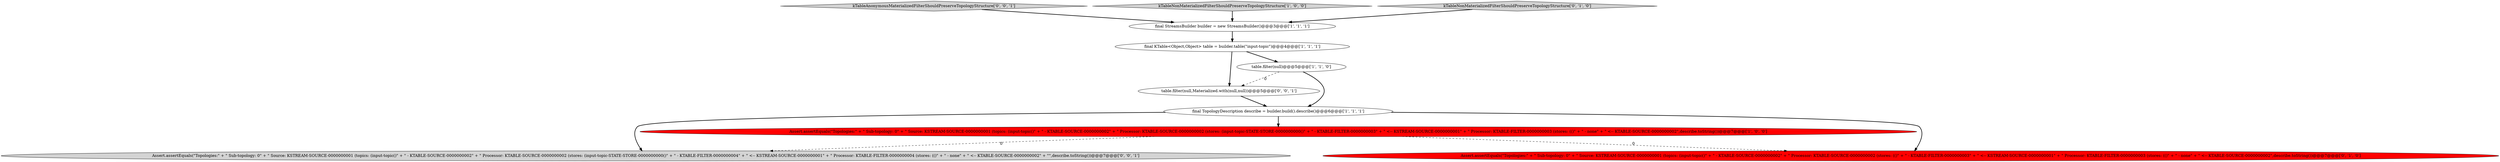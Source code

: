 digraph {
3 [style = filled, label = "final TopologyDescription describe = builder.build().describe()@@@6@@@['1', '1', '1']", fillcolor = white, shape = ellipse image = "AAA0AAABBB1BBB"];
9 [style = filled, label = "Assert.assertEquals(\"Topologies:\" + \" Sub-topology: 0\" + \" Source: KSTREAM-SOURCE-0000000001 (topics: (input-topic()\" + \" - KTABLE-SOURCE-0000000002\" + \" Processor: KTABLE-SOURCE-0000000002 (stores: (input-topic-STATE-STORE-0000000000()\" + \" - KTABLE-FILTER-0000000004\" + \" <-- KSTREAM-SOURCE-0000000001\" + \" Processor: KTABLE-FILTER-0000000004 (stores: (()\" + \" - none\" + \" <-- KTABLE-SOURCE-0000000002\" + \"\",describe.toString())@@@7@@@['0', '0', '1']", fillcolor = lightgray, shape = ellipse image = "AAA0AAABBB3BBB"];
7 [style = filled, label = "Assert.assertEquals(\"Topologies:\" + \" Sub-topology: 0\" + \" Source: KSTREAM-SOURCE-0000000001 (topics: (input-topic()\" + \" - KTABLE-SOURCE-0000000002\" + \" Processor: KTABLE-SOURCE-0000000002 (stores: (()\" + \" - KTABLE-FILTER-0000000003\" + \" <-- KSTREAM-SOURCE-0000000001\" + \" Processor: KTABLE-FILTER-0000000003 (stores: (()\" + \" - none\" + \" <-- KTABLE-SOURCE-0000000002\",describe.toString())@@@7@@@['0', '1', '0']", fillcolor = red, shape = ellipse image = "AAA1AAABBB2BBB"];
10 [style = filled, label = "kTableAnonymousMaterializedFilterShouldPreserveTopologyStructure['0', '0', '1']", fillcolor = lightgray, shape = diamond image = "AAA0AAABBB3BBB"];
1 [style = filled, label = "kTableNonMaterializedFilterShouldPreserveTopologyStructure['1', '0', '0']", fillcolor = lightgray, shape = diamond image = "AAA0AAABBB1BBB"];
0 [style = filled, label = "Assert.assertEquals(\"Topologies:\" + \" Sub-topology: 0\" + \" Source: KSTREAM-SOURCE-0000000001 (topics: (input-topic()\" + \" - KTABLE-SOURCE-0000000002\" + \" Processor: KTABLE-SOURCE-0000000002 (stores: (input-topic-STATE-STORE-0000000000()\" + \" - KTABLE-FILTER-0000000003\" + \" <-- KSTREAM-SOURCE-0000000001\" + \" Processor: KTABLE-FILTER-0000000003 (stores: (()\" + \" - none\" + \" <-- KTABLE-SOURCE-0000000002\",describe.toString())@@@7@@@['1', '0', '0']", fillcolor = red, shape = ellipse image = "AAA1AAABBB1BBB"];
5 [style = filled, label = "final KTable<Object,Object> table = builder.table(\"input-topic\")@@@4@@@['1', '1', '1']", fillcolor = white, shape = ellipse image = "AAA0AAABBB1BBB"];
8 [style = filled, label = "table.filter(null,Materialized.with(null,null))@@@5@@@['0', '0', '1']", fillcolor = white, shape = ellipse image = "AAA0AAABBB3BBB"];
6 [style = filled, label = "kTableNonMaterializedFilterShouldPreserveTopologyStructure['0', '1', '0']", fillcolor = lightgray, shape = diamond image = "AAA0AAABBB2BBB"];
4 [style = filled, label = "final StreamsBuilder builder = new StreamsBuilder()@@@3@@@['1', '1', '1']", fillcolor = white, shape = ellipse image = "AAA0AAABBB1BBB"];
2 [style = filled, label = "table.filter(null)@@@5@@@['1', '1', '0']", fillcolor = white, shape = ellipse image = "AAA0AAABBB1BBB"];
3->9 [style = bold, label=""];
6->4 [style = bold, label=""];
5->8 [style = bold, label=""];
1->4 [style = bold, label=""];
5->2 [style = bold, label=""];
0->9 [style = dashed, label="0"];
3->7 [style = bold, label=""];
0->7 [style = dashed, label="0"];
2->8 [style = dashed, label="0"];
4->5 [style = bold, label=""];
3->0 [style = bold, label=""];
2->3 [style = bold, label=""];
8->3 [style = bold, label=""];
10->4 [style = bold, label=""];
}
